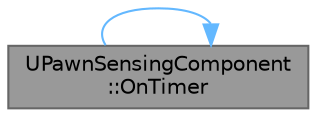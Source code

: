 digraph "UPawnSensingComponent::OnTimer"
{
 // INTERACTIVE_SVG=YES
 // LATEX_PDF_SIZE
  bgcolor="transparent";
  edge [fontname=Helvetica,fontsize=10,labelfontname=Helvetica,labelfontsize=10];
  node [fontname=Helvetica,fontsize=10,shape=box,height=0.2,width=0.4];
  rankdir="LR";
  Node1 [id="Node000001",label="UPawnSensingComponent\l::OnTimer",height=0.2,width=0.4,color="gray40", fillcolor="grey60", style="filled", fontcolor="black",tooltip="Update function called on timer intervals."];
  Node1 -> Node1 [id="edge1_Node000001_Node000001",color="steelblue1",style="solid",tooltip=" "];
}
